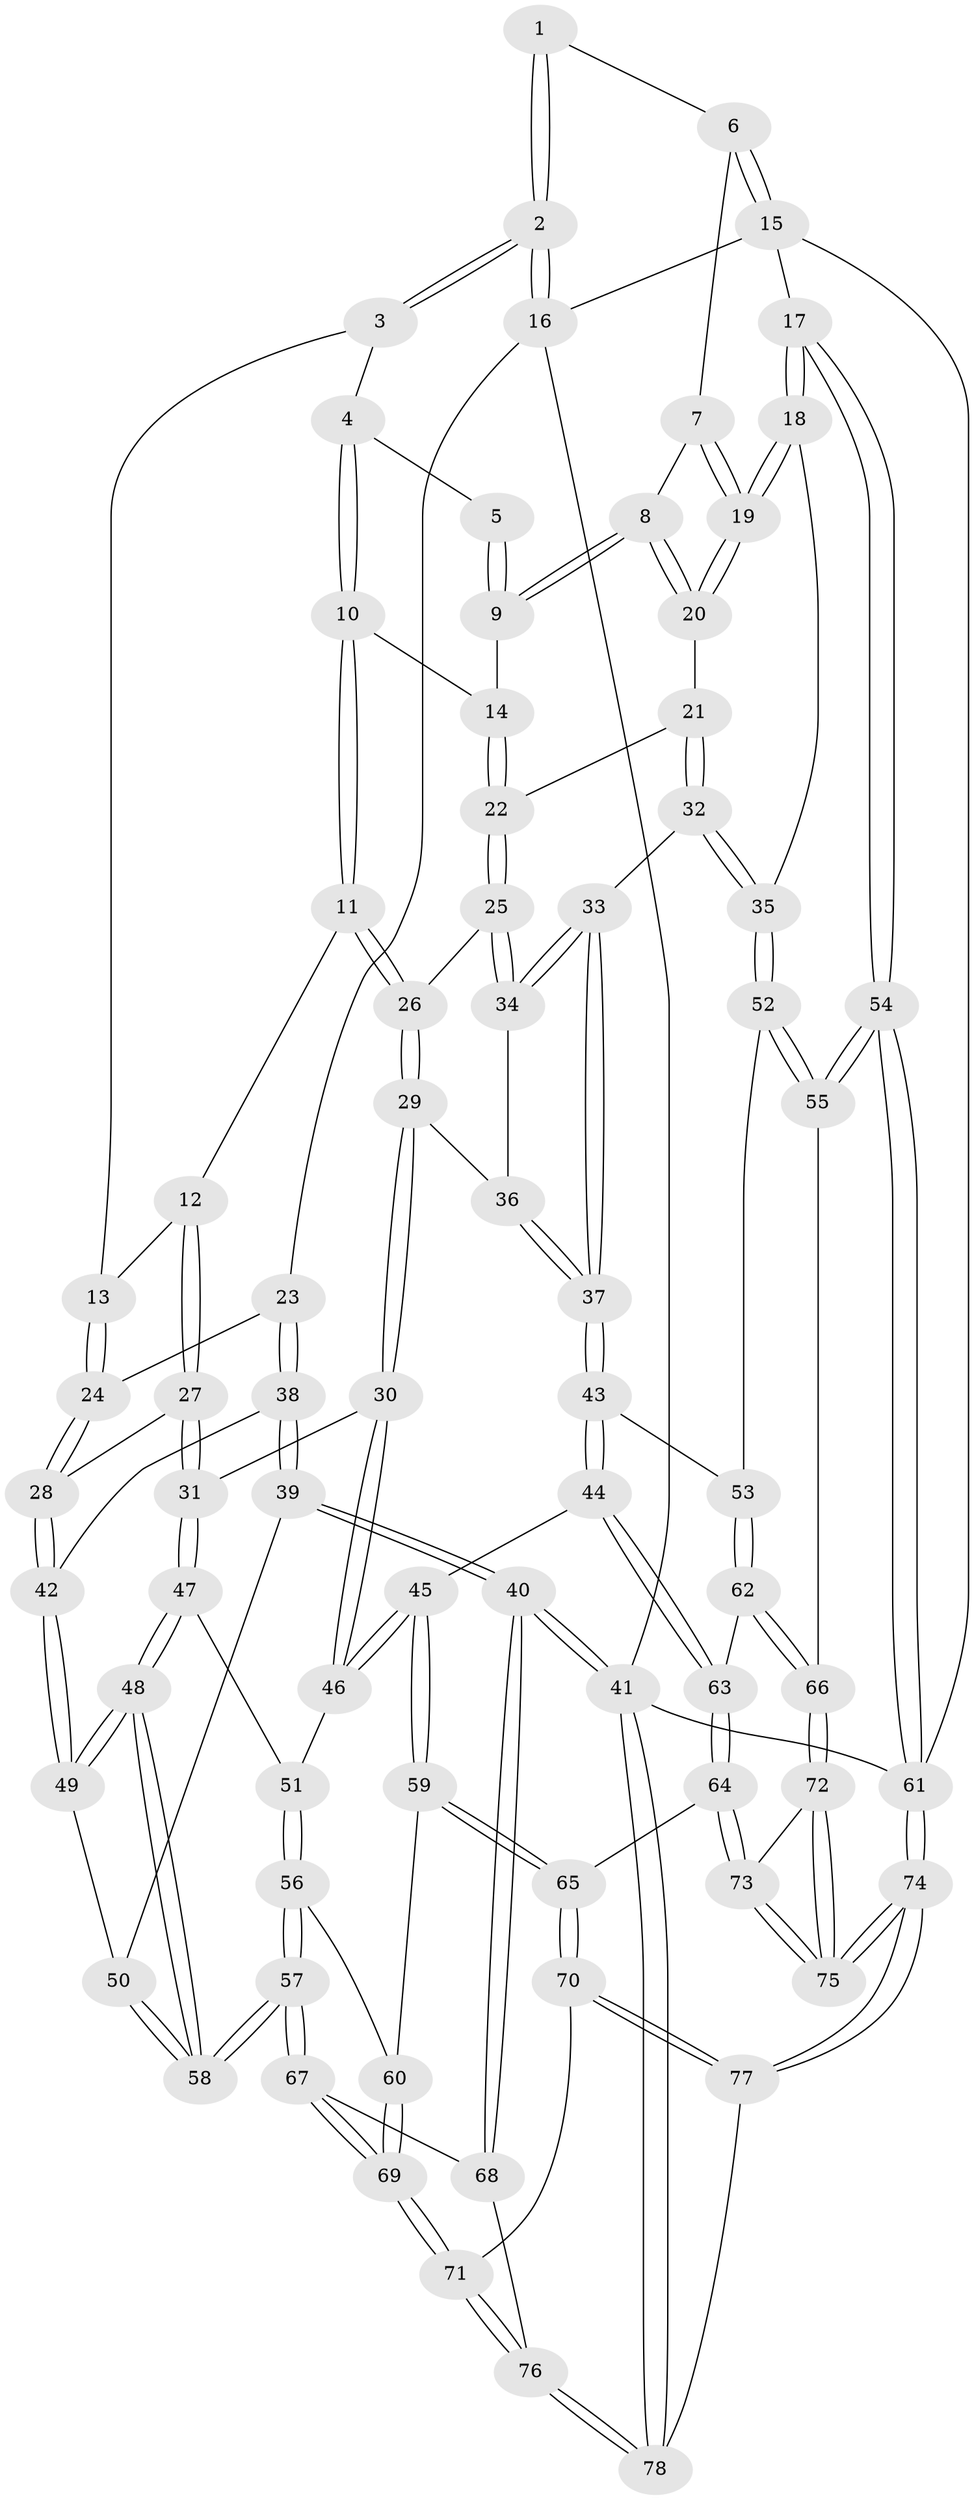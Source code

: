 // coarse degree distribution, {3: 0.4583333333333333, 5: 0.20833333333333334, 2: 0.041666666666666664, 4: 0.25, 6: 0.041666666666666664}
// Generated by graph-tools (version 1.1) at 2025/54/03/04/25 22:54:32]
// undirected, 78 vertices, 192 edges
graph export_dot {
  node [color=gray90,style=filled];
  1 [pos="+0.6168594843289412+0"];
  2 [pos="+0+0"];
  3 [pos="+0.37535732397828286+0.08307938501947511"];
  4 [pos="+0.4474805374486598+0.07621463894702891"];
  5 [pos="+0.5804431303389209+0"];
  6 [pos="+0.8413729412425763+0"];
  7 [pos="+0.7638884475157106+0.07967490370196872"];
  8 [pos="+0.6859248897309882+0.27643140940055827"];
  9 [pos="+0.5846160211098032+0.21818428662462042"];
  10 [pos="+0.4246955043538088+0.23631996133398336"];
  11 [pos="+0.41248868838493125+0.27147018227793357"];
  12 [pos="+0.30514624341053065+0.2824538184465534"];
  13 [pos="+0.16649648725229776+0.15453005439381828"];
  14 [pos="+0.583243424662075+0.21914240076500713"];
  15 [pos="+1+0"];
  16 [pos="+0+0"];
  17 [pos="+1+0.40545988368550323"];
  18 [pos="+0.9534665300123382+0.43933135756032327"];
  19 [pos="+0.8282407525115004+0.3560288978416341"];
  20 [pos="+0.6861892482175337+0.29996230320519046"];
  21 [pos="+0.653866239801702+0.33504860501970046"];
  22 [pos="+0.5398981984287513+0.3231217441230553"];
  23 [pos="+0+0"];
  24 [pos="+0+0.054032530307471294"];
  25 [pos="+0.49119205019117745+0.3318642373631416"];
  26 [pos="+0.43870668820499975+0.30857929607848117"];
  27 [pos="+0.21983942803327852+0.4363453965004108"];
  28 [pos="+0.2054216512999735+0.435675539731651"];
  29 [pos="+0.3857730233337918+0.4714115617959517"];
  30 [pos="+0.36815299655689093+0.4856496910205207"];
  31 [pos="+0.2615627661162593+0.4763256580661011"];
  32 [pos="+0.6508661659207188+0.47911408159283997"];
  33 [pos="+0.590848710435585+0.5086459898969699"];
  34 [pos="+0.5005000397649958+0.3570698883607409"];
  35 [pos="+0.8305015408632622+0.5309251419301015"];
  36 [pos="+0.46967802061037445+0.48135023538673005"];
  37 [pos="+0.5740009228103335+0.5280705447705333"];
  38 [pos="+0+0.07010133017926609"];
  39 [pos="+0+0.5031777895236155"];
  40 [pos="+0+0.9920259707681696"];
  41 [pos="+0+1"];
  42 [pos="+0.12930696298554095+0.48418697628515145"];
  43 [pos="+0.5500231731316829+0.6102006086675429"];
  44 [pos="+0.5433945576394289+0.6191986203890298"];
  45 [pos="+0.46835857871060427+0.6303928125285964"];
  46 [pos="+0.39953512005358993+0.5744544493149684"];
  47 [pos="+0.2536327093190945+0.5738422036479036"];
  48 [pos="+0.13341580272132916+0.6510235632929008"];
  49 [pos="+0.09384184735518299+0.5204264067299063"];
  50 [pos="+0+0.512529777699377"];
  51 [pos="+0.2997868080898784+0.6348338077146926"];
  52 [pos="+0.805615827068347+0.619779314784103"];
  53 [pos="+0.6813566134973612+0.6385318041023964"];
  54 [pos="+1+1"];
  55 [pos="+0.8105385466147504+0.6835833333355547"];
  56 [pos="+0.29983583810917+0.6357298970885991"];
  57 [pos="+0.12480188168981808+0.7061157923517125"];
  58 [pos="+0.12393507379509076+0.6933865069624596"];
  59 [pos="+0.41549621504951+0.6978517776754402"];
  60 [pos="+0.3195183482546999+0.7011539993865148"];
  61 [pos="+1+1"];
  62 [pos="+0.6600928079895929+0.7290343846174431"];
  63 [pos="+0.5744011054728904+0.7165964422590582"];
  64 [pos="+0.5370596726653439+0.841040529835017"];
  65 [pos="+0.4539107507391204+0.8455272395443104"];
  66 [pos="+0.7065800642205228+0.7521805376350896"];
  67 [pos="+0.12373439301971338+0.724393773273898"];
  68 [pos="+0.12268714944777392+0.7256315308892267"];
  69 [pos="+0.27614097591743875+0.7641433725672233"];
  70 [pos="+0.41603755921655644+0.8700901634673617"];
  71 [pos="+0.3257726091205905+0.8873499208136366"];
  72 [pos="+0.7060478201440368+0.7556089042818115"];
  73 [pos="+0.5753704928054275+0.8719027377627716"];
  74 [pos="+0.8671589345349229+1"];
  75 [pos="+0.8118962083821426+1"];
  76 [pos="+0.22324015496914448+1"];
  77 [pos="+0.5594230112232386+1"];
  78 [pos="+0.11616222650025734+1"];
  1 -- 2;
  1 -- 2;
  1 -- 6;
  2 -- 3;
  2 -- 3;
  2 -- 16;
  2 -- 16;
  3 -- 4;
  3 -- 13;
  4 -- 5;
  4 -- 10;
  4 -- 10;
  5 -- 9;
  5 -- 9;
  6 -- 7;
  6 -- 15;
  6 -- 15;
  7 -- 8;
  7 -- 19;
  7 -- 19;
  8 -- 9;
  8 -- 9;
  8 -- 20;
  8 -- 20;
  9 -- 14;
  10 -- 11;
  10 -- 11;
  10 -- 14;
  11 -- 12;
  11 -- 26;
  11 -- 26;
  12 -- 13;
  12 -- 27;
  12 -- 27;
  13 -- 24;
  13 -- 24;
  14 -- 22;
  14 -- 22;
  15 -- 16;
  15 -- 17;
  15 -- 61;
  16 -- 23;
  16 -- 41;
  17 -- 18;
  17 -- 18;
  17 -- 54;
  17 -- 54;
  18 -- 19;
  18 -- 19;
  18 -- 35;
  19 -- 20;
  19 -- 20;
  20 -- 21;
  21 -- 22;
  21 -- 32;
  21 -- 32;
  22 -- 25;
  22 -- 25;
  23 -- 24;
  23 -- 38;
  23 -- 38;
  24 -- 28;
  24 -- 28;
  25 -- 26;
  25 -- 34;
  25 -- 34;
  26 -- 29;
  26 -- 29;
  27 -- 28;
  27 -- 31;
  27 -- 31;
  28 -- 42;
  28 -- 42;
  29 -- 30;
  29 -- 30;
  29 -- 36;
  30 -- 31;
  30 -- 46;
  30 -- 46;
  31 -- 47;
  31 -- 47;
  32 -- 33;
  32 -- 35;
  32 -- 35;
  33 -- 34;
  33 -- 34;
  33 -- 37;
  33 -- 37;
  34 -- 36;
  35 -- 52;
  35 -- 52;
  36 -- 37;
  36 -- 37;
  37 -- 43;
  37 -- 43;
  38 -- 39;
  38 -- 39;
  38 -- 42;
  39 -- 40;
  39 -- 40;
  39 -- 50;
  40 -- 41;
  40 -- 41;
  40 -- 68;
  40 -- 68;
  41 -- 78;
  41 -- 78;
  41 -- 61;
  42 -- 49;
  42 -- 49;
  43 -- 44;
  43 -- 44;
  43 -- 53;
  44 -- 45;
  44 -- 63;
  44 -- 63;
  45 -- 46;
  45 -- 46;
  45 -- 59;
  45 -- 59;
  46 -- 51;
  47 -- 48;
  47 -- 48;
  47 -- 51;
  48 -- 49;
  48 -- 49;
  48 -- 58;
  48 -- 58;
  49 -- 50;
  50 -- 58;
  50 -- 58;
  51 -- 56;
  51 -- 56;
  52 -- 53;
  52 -- 55;
  52 -- 55;
  53 -- 62;
  53 -- 62;
  54 -- 55;
  54 -- 55;
  54 -- 61;
  54 -- 61;
  55 -- 66;
  56 -- 57;
  56 -- 57;
  56 -- 60;
  57 -- 58;
  57 -- 58;
  57 -- 67;
  57 -- 67;
  59 -- 60;
  59 -- 65;
  59 -- 65;
  60 -- 69;
  60 -- 69;
  61 -- 74;
  61 -- 74;
  62 -- 63;
  62 -- 66;
  62 -- 66;
  63 -- 64;
  63 -- 64;
  64 -- 65;
  64 -- 73;
  64 -- 73;
  65 -- 70;
  65 -- 70;
  66 -- 72;
  66 -- 72;
  67 -- 68;
  67 -- 69;
  67 -- 69;
  68 -- 76;
  69 -- 71;
  69 -- 71;
  70 -- 71;
  70 -- 77;
  70 -- 77;
  71 -- 76;
  71 -- 76;
  72 -- 73;
  72 -- 75;
  72 -- 75;
  73 -- 75;
  73 -- 75;
  74 -- 75;
  74 -- 75;
  74 -- 77;
  74 -- 77;
  76 -- 78;
  76 -- 78;
  77 -- 78;
}
